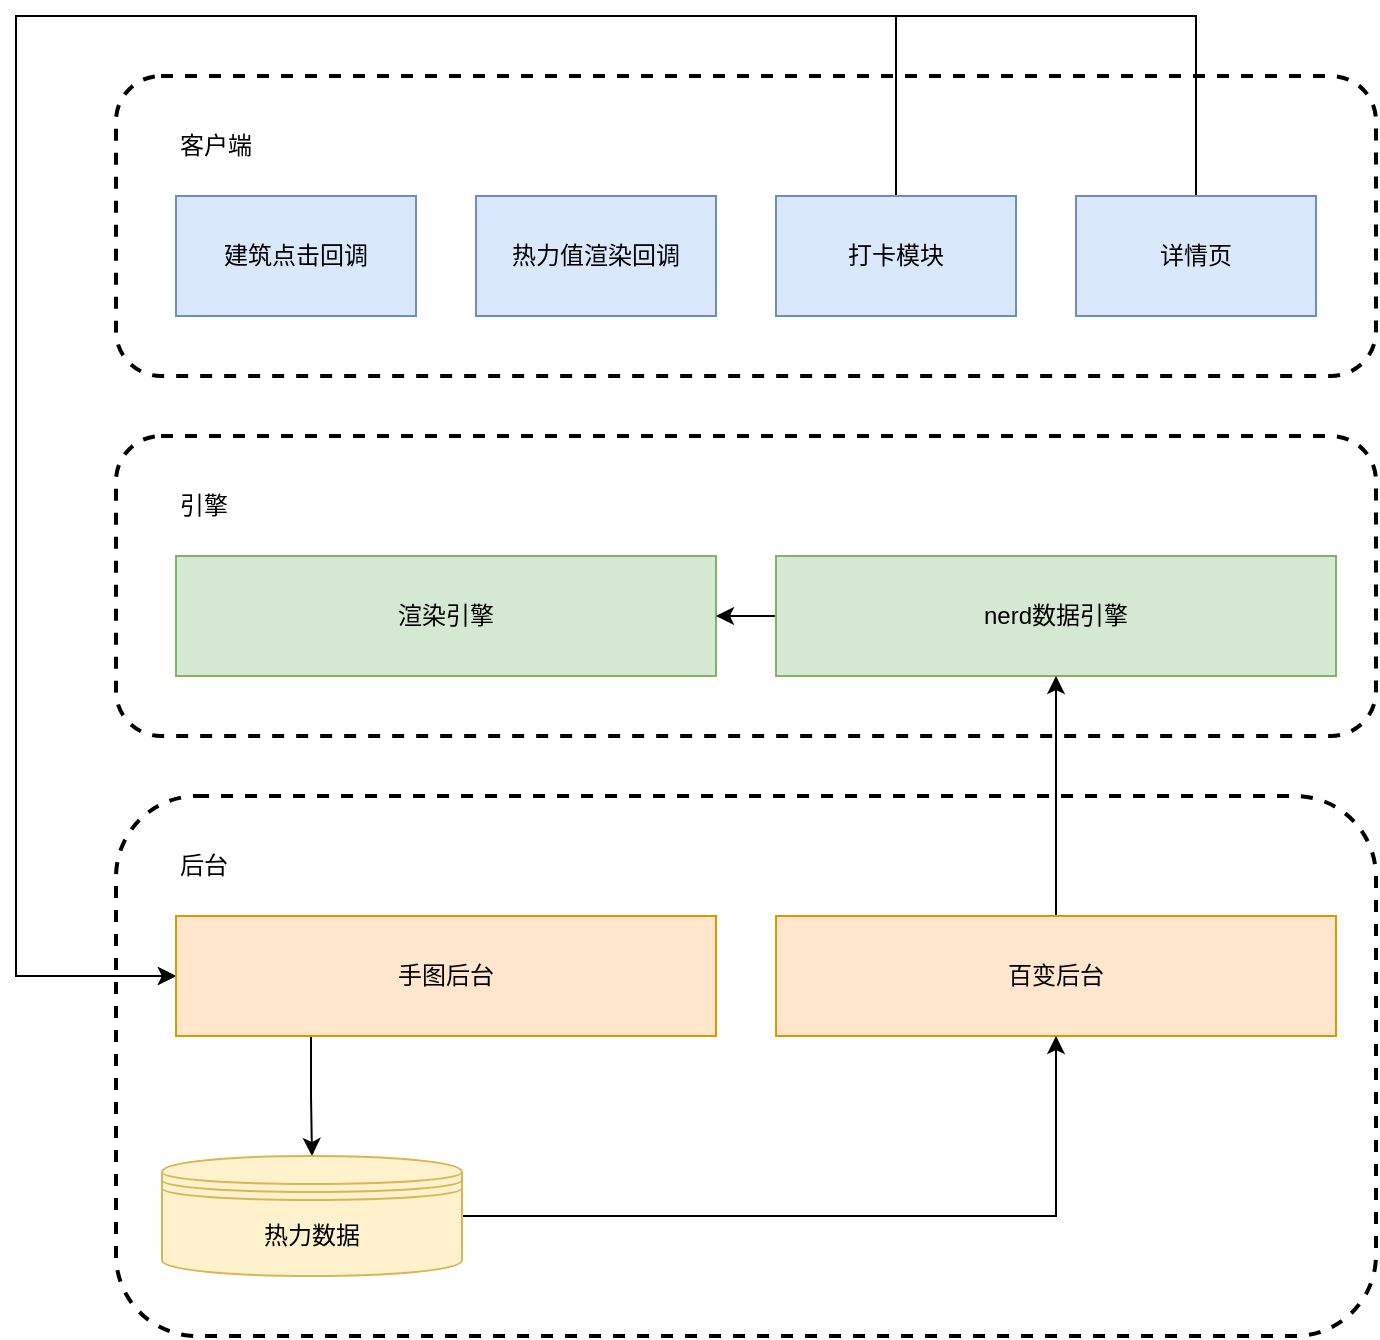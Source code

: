 <mxfile version="21.6.2" type="github" pages="3">
  <diagram name="第 1 页" id="1FPvL_inqG1fgnCIBrYx">
    <mxGraphModel dx="2074" dy="1002" grid="1" gridSize="10" guides="1" tooltips="1" connect="1" arrows="1" fold="1" page="1" pageScale="1" pageWidth="827" pageHeight="1169" math="0" shadow="0">
      <root>
        <mxCell id="0" />
        <mxCell id="1" parent="0" />
        <mxCell id="-aIPj-AFwl_o3mr0RVOG-2" value="" style="rounded=1;whiteSpace=wrap;html=1;fillColor=none;dashed=1;strokeWidth=2;" parent="1" vertex="1">
          <mxGeometry x="70" y="160" width="630" height="150" as="geometry" />
        </mxCell>
        <mxCell id="-aIPj-AFwl_o3mr0RVOG-1" value="建筑点击回调" style="rounded=0;whiteSpace=wrap;html=1;fillColor=#dae8fc;strokeColor=#6c8ebf;" parent="1" vertex="1">
          <mxGeometry x="100" y="220" width="120" height="60" as="geometry" />
        </mxCell>
        <mxCell id="-aIPj-AFwl_o3mr0RVOG-3" value="热力值渲染回调" style="rounded=0;whiteSpace=wrap;html=1;fillColor=#dae8fc;strokeColor=#6c8ebf;" parent="1" vertex="1">
          <mxGeometry x="250" y="220" width="120" height="60" as="geometry" />
        </mxCell>
        <mxCell id="-aIPj-AFwl_o3mr0RVOG-22" style="edgeStyle=orthogonalEdgeStyle;rounded=0;orthogonalLoop=1;jettySize=auto;html=1;exitX=0.5;exitY=0;exitDx=0;exitDy=0;entryX=0;entryY=0.5;entryDx=0;entryDy=0;" parent="1" source="-aIPj-AFwl_o3mr0RVOG-4" target="-aIPj-AFwl_o3mr0RVOG-14" edge="1">
          <mxGeometry relative="1" as="geometry">
            <Array as="points">
              <mxPoint x="460" y="130" />
              <mxPoint x="20" y="130" />
              <mxPoint x="20" y="610" />
            </Array>
          </mxGeometry>
        </mxCell>
        <mxCell id="-aIPj-AFwl_o3mr0RVOG-4" value="打卡模块" style="rounded=0;whiteSpace=wrap;html=1;fillColor=#dae8fc;strokeColor=#6c8ebf;" parent="1" vertex="1">
          <mxGeometry x="400" y="220" width="120" height="60" as="geometry" />
        </mxCell>
        <mxCell id="-aIPj-AFwl_o3mr0RVOG-24" style="edgeStyle=orthogonalEdgeStyle;rounded=0;orthogonalLoop=1;jettySize=auto;html=1;exitX=0.5;exitY=0;exitDx=0;exitDy=0;entryX=0;entryY=0.5;entryDx=0;entryDy=0;" parent="1" source="-aIPj-AFwl_o3mr0RVOG-5" target="-aIPj-AFwl_o3mr0RVOG-14" edge="1">
          <mxGeometry relative="1" as="geometry">
            <Array as="points">
              <mxPoint x="610" y="130" />
              <mxPoint x="20" y="130" />
              <mxPoint x="20" y="610" />
            </Array>
          </mxGeometry>
        </mxCell>
        <mxCell id="-aIPj-AFwl_o3mr0RVOG-5" value="详情页" style="rounded=0;whiteSpace=wrap;html=1;fillColor=#dae8fc;strokeColor=#6c8ebf;" parent="1" vertex="1">
          <mxGeometry x="550" y="220" width="120" height="60" as="geometry" />
        </mxCell>
        <mxCell id="-aIPj-AFwl_o3mr0RVOG-6" value="客户端" style="text;html=1;strokeColor=none;fillColor=none;align=left;verticalAlign=middle;whiteSpace=wrap;rounded=0;" parent="1" vertex="1">
          <mxGeometry x="100" y="180" width="60" height="30" as="geometry" />
        </mxCell>
        <mxCell id="-aIPj-AFwl_o3mr0RVOG-7" value="" style="rounded=1;whiteSpace=wrap;html=1;fillColor=none;dashed=1;strokeWidth=2;" parent="1" vertex="1">
          <mxGeometry x="70" y="340" width="630" height="150" as="geometry" />
        </mxCell>
        <mxCell id="-aIPj-AFwl_o3mr0RVOG-8" value="渲染引擎" style="rounded=0;whiteSpace=wrap;html=1;fillColor=#d5e8d4;strokeColor=#82b366;" parent="1" vertex="1">
          <mxGeometry x="100" y="400" width="270" height="60" as="geometry" />
        </mxCell>
        <mxCell id="-aIPj-AFwl_o3mr0RVOG-21" style="edgeStyle=orthogonalEdgeStyle;rounded=0;orthogonalLoop=1;jettySize=auto;html=1;exitX=0;exitY=0.5;exitDx=0;exitDy=0;entryX=1;entryY=0.5;entryDx=0;entryDy=0;" parent="1" source="-aIPj-AFwl_o3mr0RVOG-9" target="-aIPj-AFwl_o3mr0RVOG-8" edge="1">
          <mxGeometry relative="1" as="geometry" />
        </mxCell>
        <mxCell id="-aIPj-AFwl_o3mr0RVOG-9" value="nerd数据引擎" style="rounded=0;whiteSpace=wrap;html=1;fillColor=#d5e8d4;strokeColor=#82b366;" parent="1" vertex="1">
          <mxGeometry x="400" y="400" width="280" height="60" as="geometry" />
        </mxCell>
        <mxCell id="-aIPj-AFwl_o3mr0RVOG-12" value="引擎" style="text;html=1;strokeColor=none;fillColor=none;align=left;verticalAlign=middle;whiteSpace=wrap;rounded=0;" parent="1" vertex="1">
          <mxGeometry x="100" y="360" width="60" height="30" as="geometry" />
        </mxCell>
        <mxCell id="-aIPj-AFwl_o3mr0RVOG-13" value="" style="rounded=1;whiteSpace=wrap;html=1;fillColor=none;dashed=1;strokeWidth=2;" parent="1" vertex="1">
          <mxGeometry x="70" y="520" width="630" height="270" as="geometry" />
        </mxCell>
        <mxCell id="-aIPj-AFwl_o3mr0RVOG-18" style="edgeStyle=orthogonalEdgeStyle;rounded=0;orthogonalLoop=1;jettySize=auto;html=1;exitX=0.25;exitY=1;exitDx=0;exitDy=0;" parent="1" source="-aIPj-AFwl_o3mr0RVOG-14" target="-aIPj-AFwl_o3mr0RVOG-17" edge="1">
          <mxGeometry relative="1" as="geometry" />
        </mxCell>
        <mxCell id="-aIPj-AFwl_o3mr0RVOG-14" value="手图后台" style="rounded=0;whiteSpace=wrap;html=1;fillColor=#ffe6cc;strokeColor=#d79b00;" parent="1" vertex="1">
          <mxGeometry x="100" y="580" width="270" height="60" as="geometry" />
        </mxCell>
        <mxCell id="-aIPj-AFwl_o3mr0RVOG-20" style="edgeStyle=orthogonalEdgeStyle;rounded=0;orthogonalLoop=1;jettySize=auto;html=1;exitX=0.5;exitY=0;exitDx=0;exitDy=0;entryX=0.5;entryY=1;entryDx=0;entryDy=0;" parent="1" source="-aIPj-AFwl_o3mr0RVOG-15" target="-aIPj-AFwl_o3mr0RVOG-9" edge="1">
          <mxGeometry relative="1" as="geometry" />
        </mxCell>
        <mxCell id="-aIPj-AFwl_o3mr0RVOG-15" value="百变后台" style="rounded=0;whiteSpace=wrap;html=1;fillColor=#ffe6cc;strokeColor=#d79b00;" parent="1" vertex="1">
          <mxGeometry x="400" y="580" width="280" height="60" as="geometry" />
        </mxCell>
        <mxCell id="-aIPj-AFwl_o3mr0RVOG-16" value="后台" style="text;html=1;strokeColor=none;fillColor=none;align=left;verticalAlign=middle;whiteSpace=wrap;rounded=0;" parent="1" vertex="1">
          <mxGeometry x="100" y="540" width="60" height="30" as="geometry" />
        </mxCell>
        <mxCell id="-aIPj-AFwl_o3mr0RVOG-19" style="edgeStyle=orthogonalEdgeStyle;rounded=0;orthogonalLoop=1;jettySize=auto;html=1;exitX=1;exitY=0.5;exitDx=0;exitDy=0;entryX=0.5;entryY=1;entryDx=0;entryDy=0;" parent="1" source="-aIPj-AFwl_o3mr0RVOG-17" target="-aIPj-AFwl_o3mr0RVOG-15" edge="1">
          <mxGeometry relative="1" as="geometry" />
        </mxCell>
        <mxCell id="-aIPj-AFwl_o3mr0RVOG-17" value="热力数据" style="shape=datastore;whiteSpace=wrap;html=1;fillColor=#fff2cc;strokeColor=#d6b656;" parent="1" vertex="1">
          <mxGeometry x="93" y="700" width="150" height="60" as="geometry" />
        </mxCell>
      </root>
    </mxGraphModel>
  </diagram>
  <diagram id="XOix5SEuW7etaFIp7UPN" name="第 2 页">
    <mxGraphModel dx="2074" dy="1002" grid="1" gridSize="10" guides="1" tooltips="1" connect="1" arrows="1" fold="1" page="1" pageScale="1" pageWidth="827" pageHeight="1169" math="0" shadow="0">
      <root>
        <mxCell id="0" />
        <mxCell id="1" parent="0" />
        <mxCell id="96Zqske4oeFXphJJ4yYA-1" value="底图" style="shape=umlLifeline;perimeter=lifelinePerimeter;whiteSpace=wrap;html=1;container=1;dropTarget=0;collapsible=0;recursiveResize=0;outlineConnect=0;portConstraint=eastwest;newEdgeStyle={&quot;edgeStyle&quot;:&quot;elbowEdgeStyle&quot;,&quot;elbow&quot;:&quot;vertical&quot;,&quot;curved&quot;:0,&quot;rounded&quot;:0};" parent="1" vertex="1">
          <mxGeometry x="60" y="150" width="100" height="570" as="geometry" />
        </mxCell>
        <mxCell id="96Zqske4oeFXphJJ4yYA-2" value="百变后台" style="shape=umlLifeline;perimeter=lifelinePerimeter;whiteSpace=wrap;html=1;container=1;dropTarget=0;collapsible=0;recursiveResize=0;outlineConnect=0;portConstraint=eastwest;newEdgeStyle={&quot;edgeStyle&quot;:&quot;elbowEdgeStyle&quot;,&quot;elbow&quot;:&quot;vertical&quot;,&quot;curved&quot;:0,&quot;rounded&quot;:0};" parent="1" vertex="1">
          <mxGeometry x="340" y="150" width="100" height="570" as="geometry" />
        </mxCell>
        <mxCell id="96Zqske4oeFXphJJ4yYA-3" value="客户端" style="shape=umlLifeline;perimeter=lifelinePerimeter;whiteSpace=wrap;html=1;container=1;dropTarget=0;collapsible=0;recursiveResize=0;outlineConnect=0;portConstraint=eastwest;newEdgeStyle={&quot;edgeStyle&quot;:&quot;elbowEdgeStyle&quot;,&quot;elbow&quot;:&quot;vertical&quot;,&quot;curved&quot;:0,&quot;rounded&quot;:0};" parent="1" vertex="1">
          <mxGeometry x="620" y="150" width="100" height="570" as="geometry" />
        </mxCell>
        <mxCell id="96Zqske4oeFXphJJ4yYA-4" value="定时轮询" style="shape=umlFrame;whiteSpace=wrap;html=1;pointerEvents=0;" parent="1" vertex="1">
          <mxGeometry x="20" y="240" width="830" height="460" as="geometry" />
        </mxCell>
        <mxCell id="96Zqske4oeFXphJJ4yYA-5" value="" style="html=1;points=[];perimeter=orthogonalPerimeter;outlineConnect=0;targetShapes=umlLifeline;portConstraint=eastwest;newEdgeStyle={&quot;edgeStyle&quot;:&quot;elbowEdgeStyle&quot;,&quot;elbow&quot;:&quot;vertical&quot;,&quot;curved&quot;:0,&quot;rounded&quot;:0};" parent="1" vertex="1">
          <mxGeometry x="385" y="280" width="10" height="80" as="geometry" />
        </mxCell>
        <mxCell id="96Zqske4oeFXphJJ4yYA-6" value="拉取瓦片数据" style="html=1;verticalAlign=bottom;endArrow=block;edgeStyle=elbowEdgeStyle;elbow=vertical;curved=0;rounded=0;" parent="1" target="96Zqske4oeFXphJJ4yYA-5" edge="1">
          <mxGeometry relative="1" as="geometry">
            <mxPoint x="110" y="280" as="sourcePoint" />
          </mxGeometry>
        </mxCell>
        <mxCell id="96Zqske4oeFXphJJ4yYA-7" value="返回热度信息" style="html=1;verticalAlign=bottom;endArrow=open;dashed=1;endSize=8;edgeStyle=elbowEdgeStyle;elbow=vertical;curved=0;rounded=0;" parent="1" source="96Zqske4oeFXphJJ4yYA-5" edge="1">
          <mxGeometry x="0.004" relative="1" as="geometry">
            <mxPoint x="110" y="355" as="targetPoint" />
            <mxPoint as="offset" />
          </mxGeometry>
        </mxCell>
        <mxCell id="96Zqske4oeFXphJJ4yYA-8" value="" style="html=1;points=[];perimeter=orthogonalPerimeter;outlineConnect=0;targetShapes=umlLifeline;portConstraint=eastwest;newEdgeStyle={&quot;edgeStyle&quot;:&quot;elbowEdgeStyle&quot;,&quot;elbow&quot;:&quot;vertical&quot;,&quot;curved&quot;:0,&quot;rounded&quot;:0};" parent="1" vertex="1">
          <mxGeometry x="105" y="405" width="10" height="40" as="geometry" />
        </mxCell>
        <mxCell id="96Zqske4oeFXphJJ4yYA-9" value="判断是否支持打卡" style="html=1;align=left;spacingLeft=2;endArrow=block;rounded=0;edgeStyle=orthogonalEdgeStyle;curved=0;rounded=0;" parent="1" target="96Zqske4oeFXphJJ4yYA-8" edge="1">
          <mxGeometry relative="1" as="geometry">
            <mxPoint x="110" y="385" as="sourcePoint" />
            <Array as="points">
              <mxPoint x="140" y="415" />
            </Array>
          </mxGeometry>
        </mxCell>
        <mxCell id="96Zqske4oeFXphJJ4yYA-10" value="" style="html=1;points=[];perimeter=orthogonalPerimeter;outlineConnect=0;targetShapes=umlLifeline;portConstraint=eastwest;newEdgeStyle={&quot;edgeStyle&quot;:&quot;elbowEdgeStyle&quot;,&quot;elbow&quot;:&quot;vertical&quot;,&quot;curved&quot;:0,&quot;rounded&quot;:0};" parent="1" vertex="1">
          <mxGeometry x="665" y="480" width="10" height="80" as="geometry" />
        </mxCell>
        <mxCell id="96Zqske4oeFXphJJ4yYA-11" value="poiid&amp;amp;热力值" style="html=1;verticalAlign=bottom;endArrow=block;edgeStyle=elbowEdgeStyle;elbow=vertical;curved=0;rounded=0;" parent="1" target="96Zqske4oeFXphJJ4yYA-10" edge="1">
          <mxGeometry x="-0.246" y="5" relative="1" as="geometry">
            <mxPoint x="110" y="470" as="sourcePoint" />
            <mxPoint as="offset" />
          </mxGeometry>
        </mxCell>
        <mxCell id="96Zqske4oeFXphJJ4yYA-12" value="return bitmap" style="html=1;verticalAlign=bottom;endArrow=open;dashed=1;endSize=8;edgeStyle=elbowEdgeStyle;elbow=vertical;curved=0;rounded=0;" parent="1" source="96Zqske4oeFXphJJ4yYA-10" edge="1">
          <mxGeometry x="-0.297" relative="1" as="geometry">
            <mxPoint x="110" y="560" as="targetPoint" />
            <Array as="points">
              <mxPoint x="440" y="560" />
            </Array>
            <mxPoint as="offset" />
          </mxGeometry>
        </mxCell>
        <mxCell id="96Zqske4oeFXphJJ4yYA-13" value="" style="html=1;points=[];perimeter=orthogonalPerimeter;outlineConnect=0;targetShapes=umlLifeline;portConstraint=eastwest;newEdgeStyle={&quot;edgeStyle&quot;:&quot;elbowEdgeStyle&quot;,&quot;elbow&quot;:&quot;vertical&quot;,&quot;curved&quot;:0,&quot;rounded&quot;:0};" parent="1" vertex="1">
          <mxGeometry x="670" y="510" width="10" height="40" as="geometry" />
        </mxCell>
        <mxCell id="96Zqske4oeFXphJJ4yYA-14" value="生成热力值bitmap" style="html=1;align=left;spacingLeft=2;endArrow=block;rounded=0;edgeStyle=orthogonalEdgeStyle;curved=0;rounded=0;" parent="1" target="96Zqske4oeFXphJJ4yYA-13" edge="1">
          <mxGeometry relative="1" as="geometry">
            <mxPoint x="675" y="490" as="sourcePoint" />
            <Array as="points">
              <mxPoint x="705" y="520" />
            </Array>
          </mxGeometry>
        </mxCell>
        <mxCell id="96Zqske4oeFXphJJ4yYA-18" value="" style="html=1;points=[];perimeter=orthogonalPerimeter;outlineConnect=0;targetShapes=umlLifeline;portConstraint=eastwest;newEdgeStyle={&quot;edgeStyle&quot;:&quot;elbowEdgeStyle&quot;,&quot;elbow&quot;:&quot;vertical&quot;,&quot;curved&quot;:0,&quot;rounded&quot;:0};" parent="1" vertex="1">
          <mxGeometry x="105" y="630" width="10" height="40" as="geometry" />
        </mxCell>
        <mxCell id="96Zqske4oeFXphJJ4yYA-19" value="整合poi icon&amp;amp;名称&amp;amp;热力值，渲染上屏" style="html=1;align=left;spacingLeft=2;endArrow=block;rounded=0;edgeStyle=orthogonalEdgeStyle;curved=0;rounded=0;" parent="1" target="96Zqske4oeFXphJJ4yYA-18" edge="1">
          <mxGeometry relative="1" as="geometry">
            <mxPoint x="110" y="610" as="sourcePoint" />
            <Array as="points">
              <mxPoint x="140" y="640" />
            </Array>
          </mxGeometry>
        </mxCell>
      </root>
    </mxGraphModel>
  </diagram>
  <diagram id="-z520jDXz5fW7v8_Wy8f" name="第 3 页">
    <mxGraphModel dx="1803" dy="871" grid="1" gridSize="10" guides="1" tooltips="1" connect="1" arrows="1" fold="1" page="1" pageScale="1" pageWidth="827" pageHeight="1169" math="0" shadow="0">
      <root>
        <mxCell id="0" />
        <mxCell id="1" parent="0" />
        <mxCell id="c3sxRMjoxWKIxEB6ZuZN-1" value="客户端" style="shape=umlLifeline;perimeter=lifelinePerimeter;whiteSpace=wrap;html=1;container=1;dropTarget=0;collapsible=0;recursiveResize=0;outlineConnect=0;portConstraint=eastwest;newEdgeStyle={&quot;edgeStyle&quot;:&quot;elbowEdgeStyle&quot;,&quot;elbow&quot;:&quot;vertical&quot;,&quot;curved&quot;:0,&quot;rounded&quot;:0};" parent="1" vertex="1">
          <mxGeometry x="90" y="230" width="100" height="700" as="geometry" />
        </mxCell>
        <mxCell id="c3sxRMjoxWKIxEB6ZuZN-8" value="" style="html=1;points=[];perimeter=orthogonalPerimeter;outlineConnect=0;targetShapes=umlLifeline;portConstraint=eastwest;newEdgeStyle={&quot;edgeStyle&quot;:&quot;elbowEdgeStyle&quot;,&quot;elbow&quot;:&quot;vertical&quot;,&quot;curved&quot;:0,&quot;rounded&quot;:0};" parent="c3sxRMjoxWKIxEB6ZuZN-1" vertex="1">
          <mxGeometry x="45" y="181" width="10" height="40" as="geometry" />
        </mxCell>
        <mxCell id="c3sxRMjoxWKIxEB6ZuZN-9" value="用户触发打卡&lt;br&gt;判断是否当天已打卡" style="html=1;align=left;spacingLeft=2;endArrow=block;rounded=0;edgeStyle=orthogonalEdgeStyle;curved=0;rounded=0;" parent="c3sxRMjoxWKIxEB6ZuZN-1" target="c3sxRMjoxWKIxEB6ZuZN-8" edge="1">
          <mxGeometry relative="1" as="geometry">
            <mxPoint x="50" y="161" as="sourcePoint" />
            <Array as="points">
              <mxPoint x="80" y="191" />
            </Array>
          </mxGeometry>
        </mxCell>
        <mxCell id="c3sxRMjoxWKIxEB6ZuZN-18" value="" style="html=1;points=[];perimeter=orthogonalPerimeter;outlineConnect=0;targetShapes=umlLifeline;portConstraint=eastwest;newEdgeStyle={&quot;edgeStyle&quot;:&quot;elbowEdgeStyle&quot;,&quot;elbow&quot;:&quot;vertical&quot;,&quot;curved&quot;:0,&quot;rounded&quot;:0};" parent="c3sxRMjoxWKIxEB6ZuZN-1" vertex="1">
          <mxGeometry x="45" y="630" width="10" height="40" as="geometry" />
        </mxCell>
        <mxCell id="c3sxRMjoxWKIxEB6ZuZN-19" value="云影数据同步" style="html=1;align=left;spacingLeft=2;endArrow=block;rounded=0;edgeStyle=orthogonalEdgeStyle;curved=0;rounded=0;" parent="c3sxRMjoxWKIxEB6ZuZN-1" target="c3sxRMjoxWKIxEB6ZuZN-18" edge="1">
          <mxGeometry relative="1" as="geometry">
            <mxPoint x="50" y="610" as="sourcePoint" />
            <Array as="points">
              <mxPoint x="80" y="640" />
            </Array>
          </mxGeometry>
        </mxCell>
        <mxCell id="c3sxRMjoxWKIxEB6ZuZN-20" value="" style="html=1;points=[];perimeter=orthogonalPerimeter;outlineConnect=0;targetShapes=umlLifeline;portConstraint=eastwest;newEdgeStyle={&quot;edgeStyle&quot;:&quot;elbowEdgeStyle&quot;,&quot;elbow&quot;:&quot;vertical&quot;,&quot;curved&quot;:0,&quot;rounded&quot;:0};" parent="c3sxRMjoxWKIxEB6ZuZN-1" vertex="1">
          <mxGeometry x="45" y="391" width="10" height="50" as="geometry" />
        </mxCell>
        <mxCell id="xmO-rxdzvQBIMXoJaV3v-7" value="" style="html=1;points=[];perimeter=orthogonalPerimeter;outlineConnect=0;targetShapes=umlLifeline;portConstraint=eastwest;newEdgeStyle={&quot;edgeStyle&quot;:&quot;elbowEdgeStyle&quot;,&quot;elbow&quot;:&quot;vertical&quot;,&quot;curved&quot;:0,&quot;rounded&quot;:0};" vertex="1" parent="c3sxRMjoxWKIxEB6ZuZN-1">
          <mxGeometry x="45" y="542" width="10" height="40" as="geometry" />
        </mxCell>
        <mxCell id="xmO-rxdzvQBIMXoJaV3v-8" value="在双击处展示+1动效&lt;br&gt;并展示评价标签" style="html=1;align=left;spacingLeft=2;endArrow=block;rounded=0;edgeStyle=orthogonalEdgeStyle;curved=0;rounded=0;" edge="1" parent="c3sxRMjoxWKIxEB6ZuZN-1" target="xmO-rxdzvQBIMXoJaV3v-7">
          <mxGeometry relative="1" as="geometry">
            <mxPoint x="50" y="522" as="sourcePoint" />
            <Array as="points">
              <mxPoint x="80" y="552" />
            </Array>
          </mxGeometry>
        </mxCell>
        <mxCell id="c3sxRMjoxWKIxEB6ZuZN-2" value="底图" style="shape=umlLifeline;perimeter=lifelinePerimeter;whiteSpace=wrap;html=1;container=1;dropTarget=0;collapsible=0;recursiveResize=0;outlineConnect=0;portConstraint=eastwest;newEdgeStyle={&quot;edgeStyle&quot;:&quot;elbowEdgeStyle&quot;,&quot;elbow&quot;:&quot;vertical&quot;,&quot;curved&quot;:0,&quot;rounded&quot;:0};" parent="1" vertex="1">
          <mxGeometry x="280" y="230" width="100" height="700" as="geometry" />
        </mxCell>
        <mxCell id="xmO-rxdzvQBIMXoJaV3v-1" value="" style="html=1;points=[];perimeter=orthogonalPerimeter;outlineConnect=0;targetShapes=umlLifeline;portConstraint=eastwest;newEdgeStyle={&quot;edgeStyle&quot;:&quot;elbowEdgeStyle&quot;,&quot;elbow&quot;:&quot;vertical&quot;,&quot;curved&quot;:0,&quot;rounded&quot;:0};" vertex="1" parent="c3sxRMjoxWKIxEB6ZuZN-2">
          <mxGeometry x="45" y="70" width="10" height="50" as="geometry" />
        </mxCell>
        <mxCell id="xmO-rxdzvQBIMXoJaV3v-4" value="" style="html=1;points=[];perimeter=orthogonalPerimeter;outlineConnect=0;targetShapes=umlLifeline;portConstraint=eastwest;newEdgeStyle={&quot;edgeStyle&quot;:&quot;elbowEdgeStyle&quot;,&quot;elbow&quot;:&quot;vertical&quot;,&quot;curved&quot;:0,&quot;rounded&quot;:0};" vertex="1" parent="c3sxRMjoxWKIxEB6ZuZN-2">
          <mxGeometry x="45" y="530" width="10" height="40" as="geometry" />
        </mxCell>
        <mxCell id="xmO-rxdzvQBIMXoJaV3v-5" value="提升建筑marker的优先级" style="html=1;align=left;spacingLeft=2;endArrow=block;rounded=0;edgeStyle=orthogonalEdgeStyle;curved=0;rounded=0;" edge="1" parent="c3sxRMjoxWKIxEB6ZuZN-2" target="xmO-rxdzvQBIMXoJaV3v-4">
          <mxGeometry relative="1" as="geometry">
            <mxPoint x="50" y="510" as="sourcePoint" />
            <Array as="points">
              <mxPoint x="80" y="540" />
            </Array>
          </mxGeometry>
        </mxCell>
        <mxCell id="c3sxRMjoxWKIxEB6ZuZN-3" value="手图后台" style="shape=umlLifeline;perimeter=lifelinePerimeter;whiteSpace=wrap;html=1;container=1;dropTarget=0;collapsible=0;recursiveResize=0;outlineConnect=0;portConstraint=eastwest;newEdgeStyle={&quot;edgeStyle&quot;:&quot;elbowEdgeStyle&quot;,&quot;elbow&quot;:&quot;vertical&quot;,&quot;curved&quot;:0,&quot;rounded&quot;:0};" parent="1" vertex="1">
          <mxGeometry x="470" y="230" width="100" height="700" as="geometry" />
        </mxCell>
        <mxCell id="c3sxRMjoxWKIxEB6ZuZN-5" value="" style="html=1;points=[];perimeter=orthogonalPerimeter;outlineConnect=0;targetShapes=umlLifeline;portConstraint=eastwest;newEdgeStyle={&quot;edgeStyle&quot;:&quot;elbowEdgeStyle&quot;,&quot;elbow&quot;:&quot;vertical&quot;,&quot;curved&quot;:0,&quot;rounded&quot;:0};" parent="c3sxRMjoxWKIxEB6ZuZN-3" vertex="1">
          <mxGeometry x="45" y="251" width="10" height="80" as="geometry" />
        </mxCell>
        <mxCell id="c3sxRMjoxWKIxEB6ZuZN-14" value="" style="html=1;points=[];perimeter=orthogonalPerimeter;outlineConnect=0;targetShapes=umlLifeline;portConstraint=eastwest;newEdgeStyle={&quot;edgeStyle&quot;:&quot;elbowEdgeStyle&quot;,&quot;elbow&quot;:&quot;vertical&quot;,&quot;curved&quot;:0,&quot;rounded&quot;:0};" parent="c3sxRMjoxWKIxEB6ZuZN-3" vertex="1">
          <mxGeometry x="45" y="381" width="10" height="40" as="geometry" />
        </mxCell>
        <mxCell id="c3sxRMjoxWKIxEB6ZuZN-15" value="数据落库" style="html=1;align=left;spacingLeft=2;endArrow=block;rounded=0;edgeStyle=orthogonalEdgeStyle;curved=0;rounded=0;" parent="c3sxRMjoxWKIxEB6ZuZN-3" target="c3sxRMjoxWKIxEB6ZuZN-14" edge="1">
          <mxGeometry relative="1" as="geometry">
            <mxPoint x="50" y="361" as="sourcePoint" />
            <Array as="points">
              <mxPoint x="80" y="391" />
            </Array>
          </mxGeometry>
        </mxCell>
        <mxCell id="c3sxRMjoxWKIxEB6ZuZN-4" value="百变后台" style="shape=umlLifeline;perimeter=lifelinePerimeter;whiteSpace=wrap;html=1;container=1;dropTarget=0;collapsible=0;recursiveResize=0;outlineConnect=0;portConstraint=eastwest;newEdgeStyle={&quot;edgeStyle&quot;:&quot;elbowEdgeStyle&quot;,&quot;elbow&quot;:&quot;vertical&quot;,&quot;curved&quot;:0,&quot;rounded&quot;:0};" parent="1" vertex="1">
          <mxGeometry x="660" y="230" width="100" height="700" as="geometry" />
        </mxCell>
        <mxCell id="c3sxRMjoxWKIxEB6ZuZN-6" value="uid &amp;amp; poiid" style="html=1;verticalAlign=bottom;endArrow=block;edgeStyle=elbowEdgeStyle;elbow=vertical;curved=0;rounded=0;" parent="1" target="c3sxRMjoxWKIxEB6ZuZN-5" edge="1">
          <mxGeometry relative="1" as="geometry">
            <mxPoint x="140" y="481" as="sourcePoint" />
          </mxGeometry>
        </mxCell>
        <mxCell id="c3sxRMjoxWKIxEB6ZuZN-7" value="当前poiid下的总热力值&lt;br&gt;以及poi对应的评价标签" style="html=1;verticalAlign=bottom;endArrow=open;dashed=1;endSize=8;edgeStyle=elbowEdgeStyle;elbow=vertical;curved=0;rounded=0;" parent="1" source="c3sxRMjoxWKIxEB6ZuZN-5" edge="1">
          <mxGeometry relative="1" as="geometry">
            <mxPoint x="140" y="556" as="targetPoint" />
          </mxGeometry>
        </mxCell>
        <mxCell id="c3sxRMjoxWKIxEB6ZuZN-10" value="定时触发瓦片编译" style="html=1;verticalAlign=bottom;endArrow=block;edgeStyle=elbowEdgeStyle;elbow=vertical;curved=0;rounded=0;" parent="1" edge="1">
          <mxGeometry width="80" relative="1" as="geometry">
            <mxPoint x="520" y="691" as="sourcePoint" />
            <mxPoint x="709.5" y="691" as="targetPoint" />
            <Array as="points">
              <mxPoint x="650" y="691" />
            </Array>
          </mxGeometry>
        </mxCell>
        <mxCell id="c3sxRMjoxWKIxEB6ZuZN-16" value="请求更新热力值" style="html=1;verticalAlign=bottom;endArrow=block;edgeStyle=elbowEdgeStyle;elbow=vertical;curved=0;rounded=0;" parent="1" edge="1">
          <mxGeometry width="80" relative="1" as="geometry">
            <mxPoint x="140" y="601" as="sourcePoint" />
            <mxPoint x="329.5" y="601" as="targetPoint" />
            <Array as="points">
              <mxPoint x="280" y="601" />
            </Array>
          </mxGeometry>
        </mxCell>
        <mxCell id="c3sxRMjoxWKIxEB6ZuZN-17" value="点亮建筑" style="html=1;verticalAlign=bottom;endArrow=block;edgeStyle=elbowEdgeStyle;elbow=vertical;curved=0;rounded=0;" parent="1" edge="1">
          <mxGeometry width="80" relative="1" as="geometry">
            <mxPoint x="139.5" y="721" as="sourcePoint" />
            <mxPoint x="329.5" y="721" as="targetPoint" />
            <Array as="points">
              <mxPoint x="270" y="721" />
            </Array>
          </mxGeometry>
        </mxCell>
        <mxCell id="c3sxRMjoxWKIxEB6ZuZN-22" value="返回bitmap" style="html=1;verticalAlign=bottom;endArrow=open;dashed=1;endSize=8;edgeStyle=elbowEdgeStyle;elbow=vertical;curved=0;rounded=0;" parent="1" source="c3sxRMjoxWKIxEB6ZuZN-20" edge="1">
          <mxGeometry x="-0.001" relative="1" as="geometry">
            <mxPoint x="329.5" y="671" as="targetPoint" />
            <Array as="points">
              <mxPoint x="210" y="671" />
            </Array>
            <mxPoint as="offset" />
          </mxGeometry>
        </mxCell>
        <mxCell id="c3sxRMjoxWKIxEB6ZuZN-21" value="请求rich bitmap回调" style="html=1;verticalAlign=bottom;endArrow=block;edgeStyle=elbowEdgeStyle;elbow=vertical;curved=0;rounded=0;" parent="1" target="c3sxRMjoxWKIxEB6ZuZN-20" edge="1">
          <mxGeometry relative="1" as="geometry">
            <mxPoint x="329.5" y="621" as="sourcePoint" />
            <Array as="points">
              <mxPoint x="210" y="621" />
            </Array>
          </mxGeometry>
        </mxCell>
        <mxCell id="xmO-rxdzvQBIMXoJaV3v-2" value="双击建筑物" style="html=1;verticalAlign=bottom;endArrow=block;edgeStyle=elbowEdgeStyle;elbow=vertical;curved=0;rounded=0;" edge="1" target="xmO-rxdzvQBIMXoJaV3v-1" parent="1">
          <mxGeometry relative="1" as="geometry">
            <mxPoint x="140" y="300" as="sourcePoint" />
          </mxGeometry>
        </mxCell>
        <mxCell id="xmO-rxdzvQBIMXoJaV3v-3" value="返回双击屏幕坐标，&lt;br&gt;建筑marker坐标和offset" style="html=1;verticalAlign=bottom;endArrow=open;dashed=1;endSize=8;edgeStyle=elbowEdgeStyle;elbow=vertical;curved=0;rounded=0;entryX=0.489;entryY=0.171;entryDx=0;entryDy=0;entryPerimeter=0;" edge="1" source="xmO-rxdzvQBIMXoJaV3v-1" parent="1" target="c3sxRMjoxWKIxEB6ZuZN-1">
          <mxGeometry relative="1" as="geometry">
            <mxPoint x="140" y="375" as="targetPoint" />
            <Array as="points">
              <mxPoint x="180" y="350" />
            </Array>
          </mxGeometry>
        </mxCell>
      </root>
    </mxGraphModel>
  </diagram>
</mxfile>
